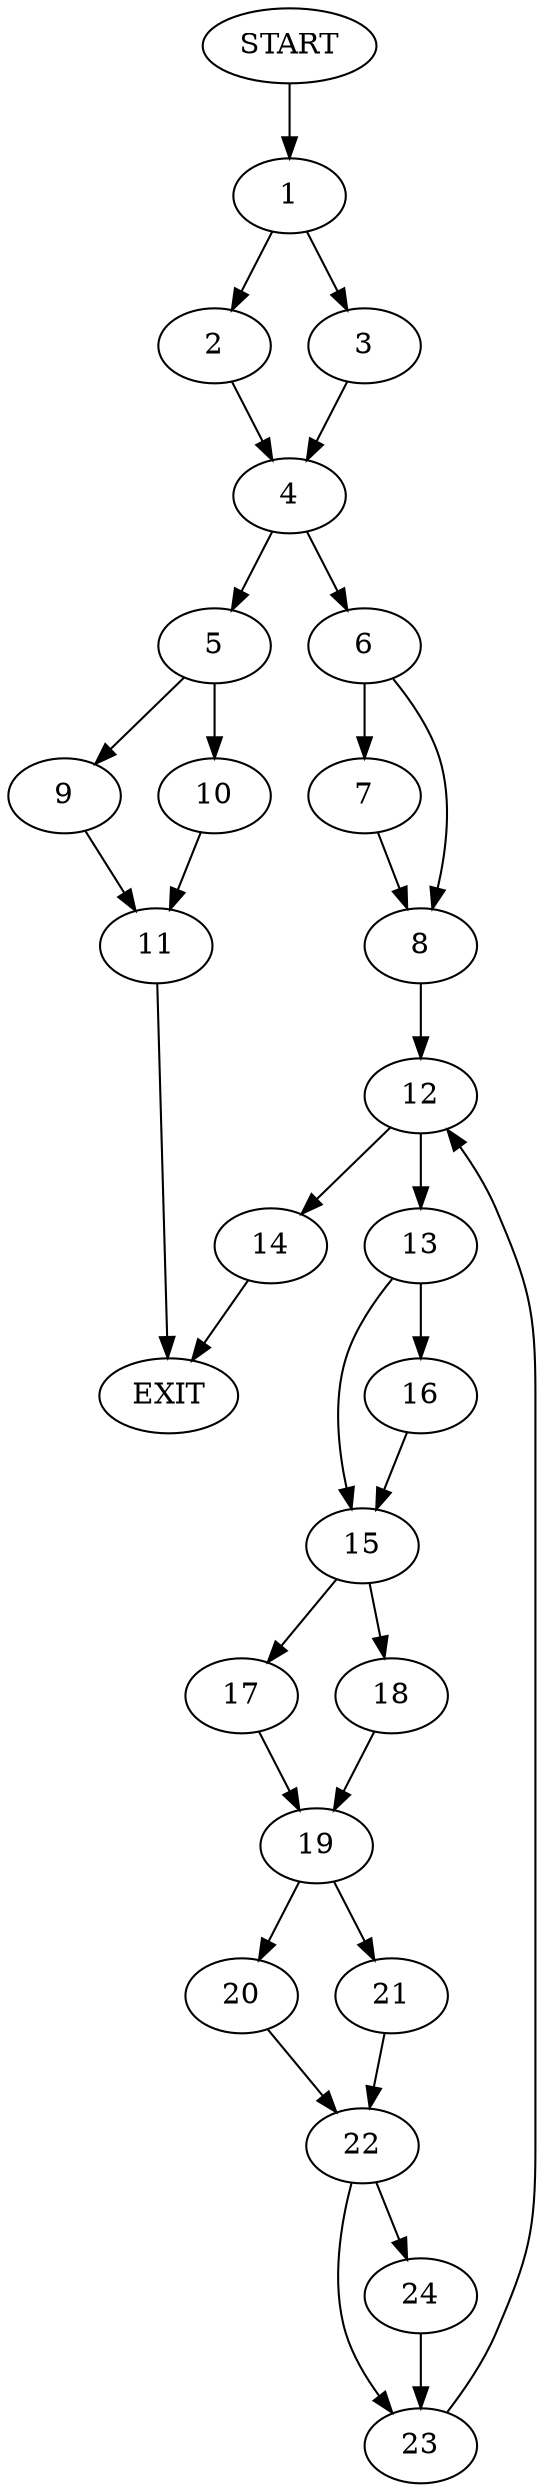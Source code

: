 digraph {
0 [label="START"]
25 [label="EXIT"]
0 -> 1
1 -> 2
1 -> 3
2 -> 4
3 -> 4
4 -> 5
4 -> 6
6 -> 7
6 -> 8
5 -> 9
5 -> 10
10 -> 11
9 -> 11
11 -> 25
8 -> 12
7 -> 8
12 -> 13
12 -> 14
13 -> 15
13 -> 16
14 -> 25
16 -> 15
15 -> 17
15 -> 18
17 -> 19
18 -> 19
19 -> 20
19 -> 21
20 -> 22
21 -> 22
22 -> 23
22 -> 24
24 -> 23
23 -> 12
}
